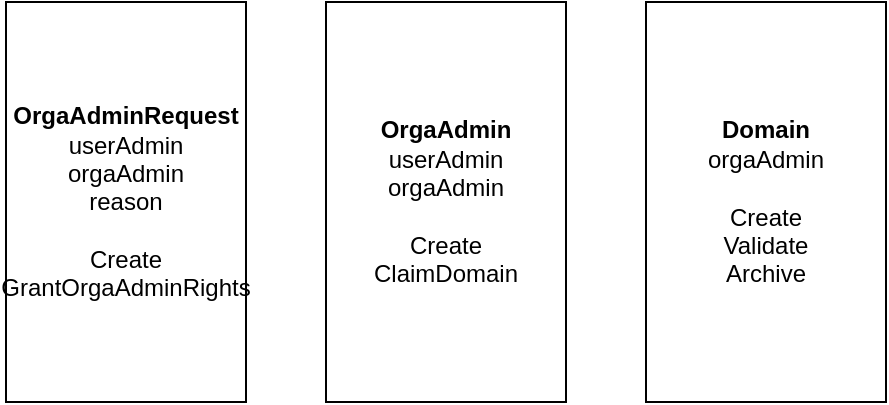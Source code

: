 <mxfile version="17.4.4" type="github">
  <diagram id="HZ0G2eskOaiYg2bCNzLZ" name="Page-1">
    <mxGraphModel dx="946" dy="589" grid="1" gridSize="10" guides="1" tooltips="1" connect="1" arrows="1" fold="1" page="1" pageScale="1" pageWidth="850" pageHeight="1100" math="0" shadow="0">
      <root>
        <mxCell id="0" />
        <mxCell id="1" parent="0" />
        <mxCell id="prHA39KzzY9n3g6ulu4v-1" value="&lt;b&gt;OrgaAdmin&lt;br&gt;&lt;/b&gt;userAdmin&lt;br&gt;orgaAdmin&lt;br&gt;&lt;br&gt;Create&lt;br&gt;ClaimDomain" style="rounded=0;whiteSpace=wrap;html=1;" vertex="1" parent="1">
          <mxGeometry x="200" y="40" width="120" height="200" as="geometry" />
        </mxCell>
        <mxCell id="prHA39KzzY9n3g6ulu4v-3" value="&lt;b&gt;OrgaAdminRequest&lt;br&gt;&lt;/b&gt;userAdmin&lt;br&gt;orgaAdmin&lt;br&gt;reason&lt;br&gt;&lt;br&gt;Create&lt;br&gt;GrantOrgaAdminRights" style="rounded=0;whiteSpace=wrap;html=1;" vertex="1" parent="1">
          <mxGeometry x="40" y="40" width="120" height="200" as="geometry" />
        </mxCell>
        <mxCell id="prHA39KzzY9n3g6ulu4v-4" value="&lt;b&gt;Domain&lt;/b&gt;&lt;br&gt;orgaAdmin&lt;br&gt;&lt;br&gt;Create&lt;br&gt;Validate&lt;br&gt;Archive" style="rounded=0;whiteSpace=wrap;html=1;" vertex="1" parent="1">
          <mxGeometry x="360" y="40" width="120" height="200" as="geometry" />
        </mxCell>
      </root>
    </mxGraphModel>
  </diagram>
</mxfile>
